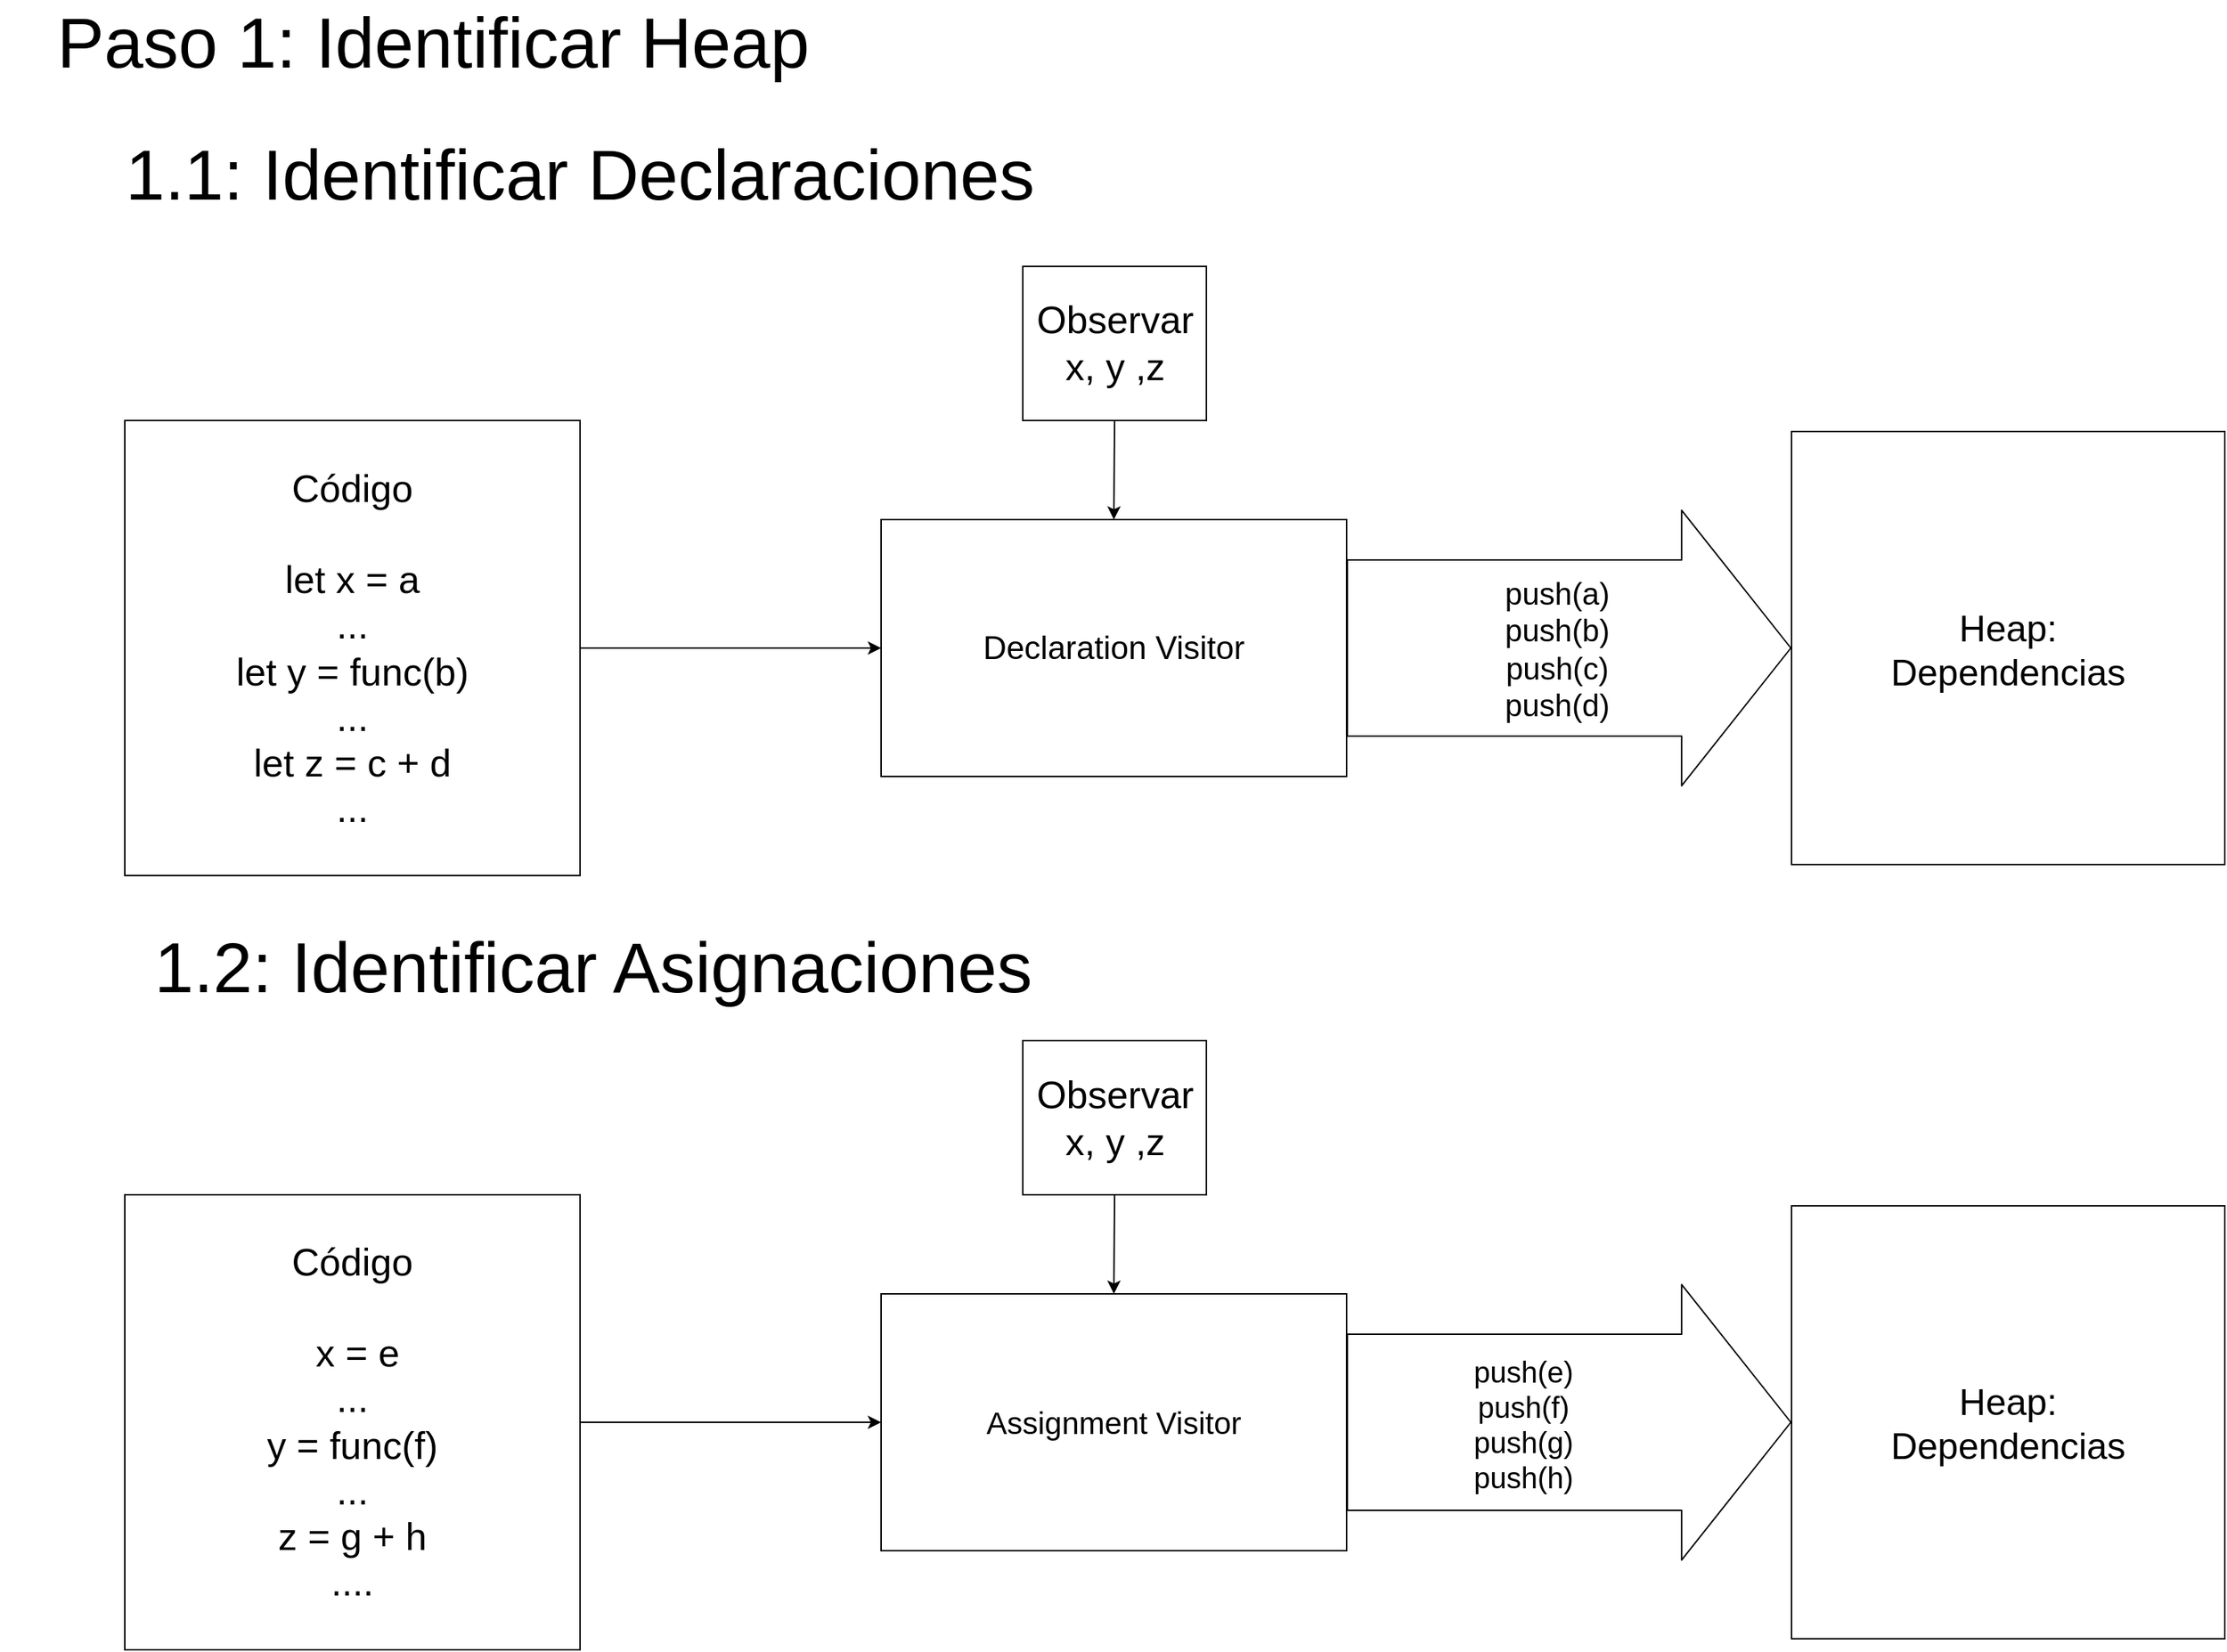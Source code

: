 <mxfile version="10.6.0" type="device"><diagram id="b2AQYKt-jwQVJ3VoQFQ2" name="Page-1"><mxGraphModel dx="1392" dy="743" grid="1" gridSize="10" guides="1" tooltips="1" connect="1" arrows="1" fold="1" page="1" pageScale="1" pageWidth="827" pageHeight="1169" math="0" shadow="0"><root><mxCell id="0"/><mxCell id="1" parent="0"/><mxCell id="uBiSAzWFI4SZeFe_OAPt-15" value="&lt;font style=&quot;font-size: 26px&quot;&gt;Código&lt;br&gt;&lt;br&gt;&lt;span&gt;let x = a&lt;/span&gt;&lt;br&gt;&lt;span&gt;...&lt;/span&gt;&lt;br&gt;&lt;span&gt;let y = func(b)&lt;/span&gt;&lt;br&gt;&lt;span&gt;...&lt;/span&gt;&lt;br&gt;&lt;span&gt;let z = c + d&lt;/span&gt;&lt;br&gt;&lt;span&gt;...&lt;/span&gt;&lt;br&gt;&lt;/font&gt;" style="whiteSpace=wrap;html=1;aspect=fixed;" parent="1" vertex="1"><mxGeometry x="95" y="317.5" width="310" height="310" as="geometry"/></mxCell><mxCell id="uBiSAzWFI4SZeFe_OAPt-16" value="&lt;div style=&quot;text-align: center&quot;&gt;&lt;span style=&quot;font-size: 25px ; line-height: 120%&quot;&gt;Heap:&lt;/span&gt;&lt;/div&gt;&lt;div style=&quot;text-align: justify&quot;&gt;&lt;span style=&quot;font-size: 25px ; line-height: 120%&quot;&gt;Dependencias&lt;/span&gt;&lt;/div&gt;" style="whiteSpace=wrap;html=1;aspect=fixed;" parent="1" vertex="1"><mxGeometry x="1230" y="325" width="295" height="295" as="geometry"/></mxCell><mxCell id="uBiSAzWFI4SZeFe_OAPt-18" value="&lt;font style=&quot;font-size: 26px&quot;&gt;Observar&lt;br&gt;x, y ,z&lt;/font&gt;" style="rounded=0;whiteSpace=wrap;html=1;" parent="1" vertex="1"><mxGeometry x="706.5" y="212.5" width="125" height="105" as="geometry"/></mxCell><mxCell id="uBiSAzWFI4SZeFe_OAPt-20" value="&lt;font style=&quot;font-size: 22px&quot;&gt;Declaration Visitor&lt;/font&gt;" style="rounded=0;whiteSpace=wrap;html=1;" parent="1" vertex="1"><mxGeometry x="610" y="385" width="317" height="175" as="geometry"/></mxCell><mxCell id="y9NCuR4oLj1NX6cVPHeX-21" value="&lt;font style=&quot;font-size: 48px&quot;&gt;Paso 1: Identificar Heap&lt;br&gt;&lt;/font&gt;" style="text;html=1;strokeColor=none;fillColor=none;align=center;verticalAlign=middle;whiteSpace=wrap;rounded=0;" parent="1" vertex="1"><mxGeometry x="10" y="50" width="590" height="20" as="geometry"/></mxCell><mxCell id="krdYZFrK8kGIslngV8zx-1" value="&lt;font style=&quot;font-size: 48px&quot;&gt;1.1: Identificar Declaraciones&lt;br&gt;&lt;/font&gt;" style="text;html=1;strokeColor=none;fillColor=none;align=center;verticalAlign=middle;whiteSpace=wrap;rounded=0;" parent="1" vertex="1"><mxGeometry x="60" y="140" width="690" height="20" as="geometry"/></mxCell><mxCell id="krdYZFrK8kGIslngV8zx-3" value="" style="endArrow=classic;html=1;entryX=0;entryY=0.5;entryDx=0;entryDy=0;exitX=1;exitY=0.5;exitDx=0;exitDy=0;" parent="1" source="uBiSAzWFI4SZeFe_OAPt-15" target="uBiSAzWFI4SZeFe_OAPt-20" edge="1"><mxGeometry width="50" height="50" relative="1" as="geometry"><mxPoint x="590" y="630" as="sourcePoint"/><mxPoint x="610" y="330" as="targetPoint"/></mxGeometry></mxCell><mxCell id="krdYZFrK8kGIslngV8zx-6" value="" style="endArrow=classic;html=1;exitX=0.5;exitY=1;exitDx=0;exitDy=0;entryX=0.5;entryY=0;entryDx=0;entryDy=0;" parent="1" source="uBiSAzWFI4SZeFe_OAPt-18" target="uBiSAzWFI4SZeFe_OAPt-20" edge="1"><mxGeometry width="50" height="50" relative="1" as="geometry"><mxPoint x="790" y="580" as="sourcePoint"/><mxPoint x="827" y="390" as="targetPoint"/></mxGeometry></mxCell><mxCell id="krdYZFrK8kGIslngV8zx-7" value="" style="shape=flexArrow;endArrow=classic;html=1;exitX=1;exitY=0.5;exitDx=0;exitDy=0;entryX=0;entryY=0.5;entryDx=0;entryDy=0;endWidth=66.667;endSize=24.45;width=120;" parent="1" source="uBiSAzWFI4SZeFe_OAPt-20" target="uBiSAzWFI4SZeFe_OAPt-16" edge="1"><mxGeometry width="50" height="50" relative="1" as="geometry"><mxPoint x="1110" y="580" as="sourcePoint"/><mxPoint x="1160" y="530" as="targetPoint"/><Array as="points"/></mxGeometry></mxCell><mxCell id="krdYZFrK8kGIslngV8zx-8" value="&lt;font style=&quot;font-size: 21px&quot;&gt;&lt;span&gt;push(a)&lt;/span&gt;&lt;br&gt;&lt;span&gt;push(b)&lt;/span&gt;&lt;br&gt;&lt;span&gt;push(c)&lt;/span&gt;&lt;br&gt;push(d)&lt;/font&gt;" style="text;html=1;resizable=0;points=[];align=center;verticalAlign=middle;labelBackgroundColor=#ffffff;" parent="krdYZFrK8kGIslngV8zx-7" vertex="1" connectable="0"><mxGeometry x="0.176" y="10" relative="1" as="geometry"><mxPoint x="-35" y="10.5" as="offset"/></mxGeometry></mxCell><mxCell id="krdYZFrK8kGIslngV8zx-9" value="&lt;font style=&quot;font-size: 26px&quot;&gt;Código&lt;br&gt;&lt;br&gt;&lt;span&gt;&amp;nbsp;x = e&lt;/span&gt;&lt;br&gt;&lt;span&gt;...&lt;/span&gt;&lt;br&gt;&lt;span&gt;y = func(f)&lt;/span&gt;&lt;br&gt;&lt;span&gt;...&lt;/span&gt;&lt;br&gt;&lt;span&gt;z = g + h&lt;/span&gt;&lt;br&gt;&lt;span&gt;....&lt;/span&gt;&lt;br&gt;&lt;/font&gt;" style="whiteSpace=wrap;html=1;aspect=fixed;" parent="1" vertex="1"><mxGeometry x="95" y="845" width="310" height="310" as="geometry"/></mxCell><mxCell id="krdYZFrK8kGIslngV8zx-10" value="&lt;div style=&quot;text-align: center&quot;&gt;&lt;span style=&quot;font-size: 25px ; line-height: 120%&quot;&gt;Heap:&lt;/span&gt;&lt;/div&gt;&lt;div style=&quot;text-align: justify&quot;&gt;&lt;span style=&quot;font-size: 25px ; line-height: 120%&quot;&gt;Dependencias&lt;/span&gt;&lt;/div&gt;" style="whiteSpace=wrap;html=1;aspect=fixed;" parent="1" vertex="1"><mxGeometry x="1230" y="852.5" width="295" height="295" as="geometry"/></mxCell><mxCell id="krdYZFrK8kGIslngV8zx-11" value="&lt;font style=&quot;font-size: 26px&quot;&gt;Observar&lt;br&gt;x, y ,z&lt;/font&gt;" style="rounded=0;whiteSpace=wrap;html=1;" parent="1" vertex="1"><mxGeometry x="706.5" y="740" width="125" height="105" as="geometry"/></mxCell><mxCell id="krdYZFrK8kGIslngV8zx-12" value="&lt;span style=&quot;font-size: 21px&quot;&gt;Assignment Visitor&lt;/span&gt;&lt;br&gt;" style="rounded=0;whiteSpace=wrap;html=1;" parent="1" vertex="1"><mxGeometry x="610" y="912.5" width="317" height="175" as="geometry"/></mxCell><mxCell id="krdYZFrK8kGIslngV8zx-13" value="&lt;font style=&quot;font-size: 48px&quot;&gt;1.2: Identificar Asignaciones&lt;br&gt;&lt;/font&gt;" style="text;html=1;strokeColor=none;fillColor=none;align=center;verticalAlign=middle;whiteSpace=wrap;rounded=0;" parent="1" vertex="1"><mxGeometry x="68.5" y="680" width="690" height="20" as="geometry"/></mxCell><mxCell id="krdYZFrK8kGIslngV8zx-14" value="" style="endArrow=classic;html=1;entryX=0;entryY=0.5;entryDx=0;entryDy=0;exitX=1;exitY=0.5;exitDx=0;exitDy=0;" parent="1" source="krdYZFrK8kGIslngV8zx-9" target="krdYZFrK8kGIslngV8zx-12" edge="1"><mxGeometry width="50" height="50" relative="1" as="geometry"><mxPoint x="590" y="1157.5" as="sourcePoint"/><mxPoint x="610" y="857.5" as="targetPoint"/></mxGeometry></mxCell><mxCell id="krdYZFrK8kGIslngV8zx-15" value="" style="endArrow=classic;html=1;exitX=0.5;exitY=1;exitDx=0;exitDy=0;entryX=0.5;entryY=0;entryDx=0;entryDy=0;" parent="1" source="krdYZFrK8kGIslngV8zx-11" target="krdYZFrK8kGIslngV8zx-12" edge="1"><mxGeometry width="50" height="50" relative="1" as="geometry"><mxPoint x="790" y="1107.5" as="sourcePoint"/><mxPoint x="827" y="917.5" as="targetPoint"/></mxGeometry></mxCell><mxCell id="krdYZFrK8kGIslngV8zx-16" value="" style="shape=flexArrow;endArrow=classic;html=1;exitX=1;exitY=0.5;exitDx=0;exitDy=0;entryX=0;entryY=0.5;entryDx=0;entryDy=0;endWidth=66.667;endSize=24.45;width=120;" parent="1" source="krdYZFrK8kGIslngV8zx-12" target="krdYZFrK8kGIslngV8zx-10" edge="1"><mxGeometry width="50" height="50" relative="1" as="geometry"><mxPoint x="1110" y="1107.5" as="sourcePoint"/><mxPoint x="1160" y="1057.5" as="targetPoint"/><Array as="points"/></mxGeometry></mxCell><mxCell id="krdYZFrK8kGIslngV8zx-17" value="&lt;font style=&quot;font-size: 20px&quot;&gt;&lt;span&gt;push(e)&lt;br&gt;&lt;/span&gt;&lt;span&gt;push(f)&lt;/span&gt;&lt;br&gt;&lt;span&gt;push(g)&lt;/span&gt;&lt;br&gt;push(h)&lt;/font&gt;&lt;br&gt;" style="text;html=1;resizable=0;points=[];align=center;verticalAlign=middle;labelBackgroundColor=#ffffff;" parent="krdYZFrK8kGIslngV8zx-16" vertex="1" connectable="0"><mxGeometry x="0.176" y="10" relative="1" as="geometry"><mxPoint x="-58.5" y="10.5" as="offset"/></mxGeometry></mxCell></root></mxGraphModel></diagram></mxfile>